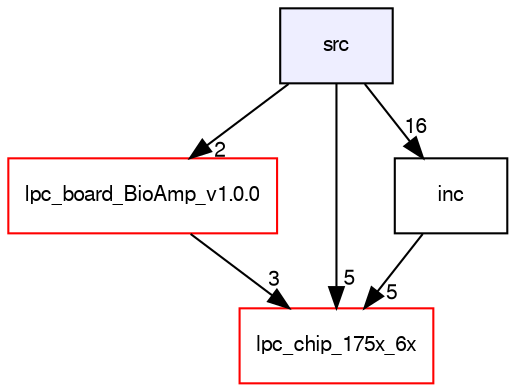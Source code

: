 digraph "src" {
  compound=true
  node [ fontsize="10", fontname="FreeSans"];
  edge [ labelfontsize="10", labelfontname="FreeSans"];
  dir_f279180d66f21634db38df6d82f162fb [shape=box, label="src", style="filled", fillcolor="#eeeeff", pencolor="black", URL="dir_f279180d66f21634db38df6d82f162fb.html"];
  dir_724165c7e7a69ac7ebd5d2d664516dc4 [shape=box label="lpc_board_BioAmp_v1.0.0" fillcolor="white" style="filled" color="red" URL="dir_724165c7e7a69ac7ebd5d2d664516dc4.html"];
  dir_8087890dbc618c524e550df49f6346f0 [shape=box label="lpc_chip_175x_6x" fillcolor="white" style="filled" color="red" URL="dir_8087890dbc618c524e550df49f6346f0.html"];
  dir_0486d1d7789378dc94dcf3d40ef992c3 [shape=box label="inc" URL="dir_0486d1d7789378dc94dcf3d40ef992c3.html"];
  dir_724165c7e7a69ac7ebd5d2d664516dc4->dir_8087890dbc618c524e550df49f6346f0 [headlabel="3", labeldistance=1.5 headhref="dir_000004_000000.html"];
  dir_f279180d66f21634db38df6d82f162fb->dir_724165c7e7a69ac7ebd5d2d664516dc4 [headlabel="2", labeldistance=1.5 headhref="dir_000003_000004.html"];
  dir_f279180d66f21634db38df6d82f162fb->dir_8087890dbc618c524e550df49f6346f0 [headlabel="5", labeldistance=1.5 headhref="dir_000003_000000.html"];
  dir_f279180d66f21634db38df6d82f162fb->dir_0486d1d7789378dc94dcf3d40ef992c3 [headlabel="16", labeldistance=1.5 headhref="dir_000003_000007.html"];
  dir_0486d1d7789378dc94dcf3d40ef992c3->dir_8087890dbc618c524e550df49f6346f0 [headlabel="5", labeldistance=1.5 headhref="dir_000007_000000.html"];
}
